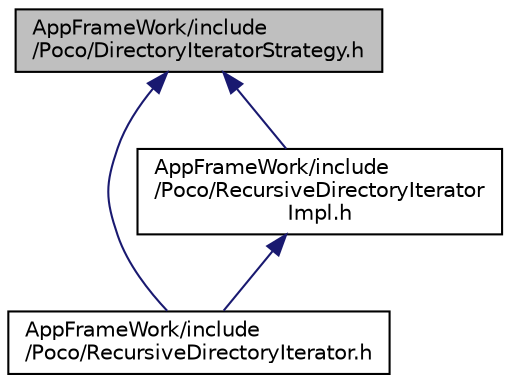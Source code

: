 digraph "AppFrameWork/include/Poco/DirectoryIteratorStrategy.h"
{
 // LATEX_PDF_SIZE
  edge [fontname="Helvetica",fontsize="10",labelfontname="Helvetica",labelfontsize="10"];
  node [fontname="Helvetica",fontsize="10",shape=record];
  Node1 [label="AppFrameWork/include\l/Poco/DirectoryIteratorStrategy.h",height=0.2,width=0.4,color="black", fillcolor="grey75", style="filled", fontcolor="black",tooltip=" "];
  Node1 -> Node2 [dir="back",color="midnightblue",fontsize="10",style="solid"];
  Node2 [label="AppFrameWork/include\l/Poco/RecursiveDirectoryIterator.h",height=0.2,width=0.4,color="black", fillcolor="white", style="filled",URL="$RecursiveDirectoryIterator_8h.html",tooltip=" "];
  Node1 -> Node3 [dir="back",color="midnightblue",fontsize="10",style="solid"];
  Node3 [label="AppFrameWork/include\l/Poco/RecursiveDirectoryIterator\lImpl.h",height=0.2,width=0.4,color="black", fillcolor="white", style="filled",URL="$RecursiveDirectoryIteratorImpl_8h.html",tooltip=" "];
  Node3 -> Node2 [dir="back",color="midnightblue",fontsize="10",style="solid"];
}

